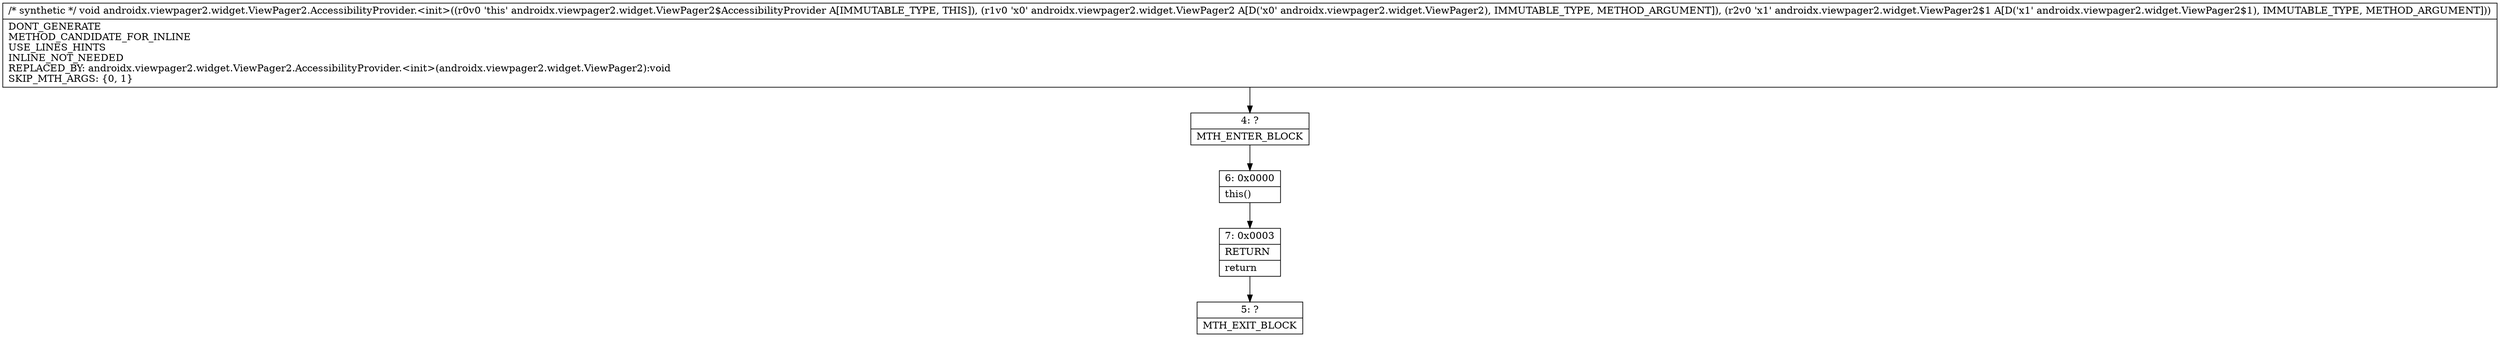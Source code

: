 digraph "CFG forandroidx.viewpager2.widget.ViewPager2.AccessibilityProvider.\<init\>(Landroidx\/viewpager2\/widget\/ViewPager2;Landroidx\/viewpager2\/widget\/ViewPager2$1;)V" {
Node_4 [shape=record,label="{4\:\ ?|MTH_ENTER_BLOCK\l}"];
Node_6 [shape=record,label="{6\:\ 0x0000|this()\l}"];
Node_7 [shape=record,label="{7\:\ 0x0003|RETURN\l|return\l}"];
Node_5 [shape=record,label="{5\:\ ?|MTH_EXIT_BLOCK\l}"];
MethodNode[shape=record,label="{\/* synthetic *\/ void androidx.viewpager2.widget.ViewPager2.AccessibilityProvider.\<init\>((r0v0 'this' androidx.viewpager2.widget.ViewPager2$AccessibilityProvider A[IMMUTABLE_TYPE, THIS]), (r1v0 'x0' androidx.viewpager2.widget.ViewPager2 A[D('x0' androidx.viewpager2.widget.ViewPager2), IMMUTABLE_TYPE, METHOD_ARGUMENT]), (r2v0 'x1' androidx.viewpager2.widget.ViewPager2$1 A[D('x1' androidx.viewpager2.widget.ViewPager2$1), IMMUTABLE_TYPE, METHOD_ARGUMENT]))  | DONT_GENERATE\lMETHOD_CANDIDATE_FOR_INLINE\lUSE_LINES_HINTS\lINLINE_NOT_NEEDED\lREPLACED_BY: androidx.viewpager2.widget.ViewPager2.AccessibilityProvider.\<init\>(androidx.viewpager2.widget.ViewPager2):void\lSKIP_MTH_ARGS: \{0, 1\}\l}"];
MethodNode -> Node_4;Node_4 -> Node_6;
Node_6 -> Node_7;
Node_7 -> Node_5;
}

